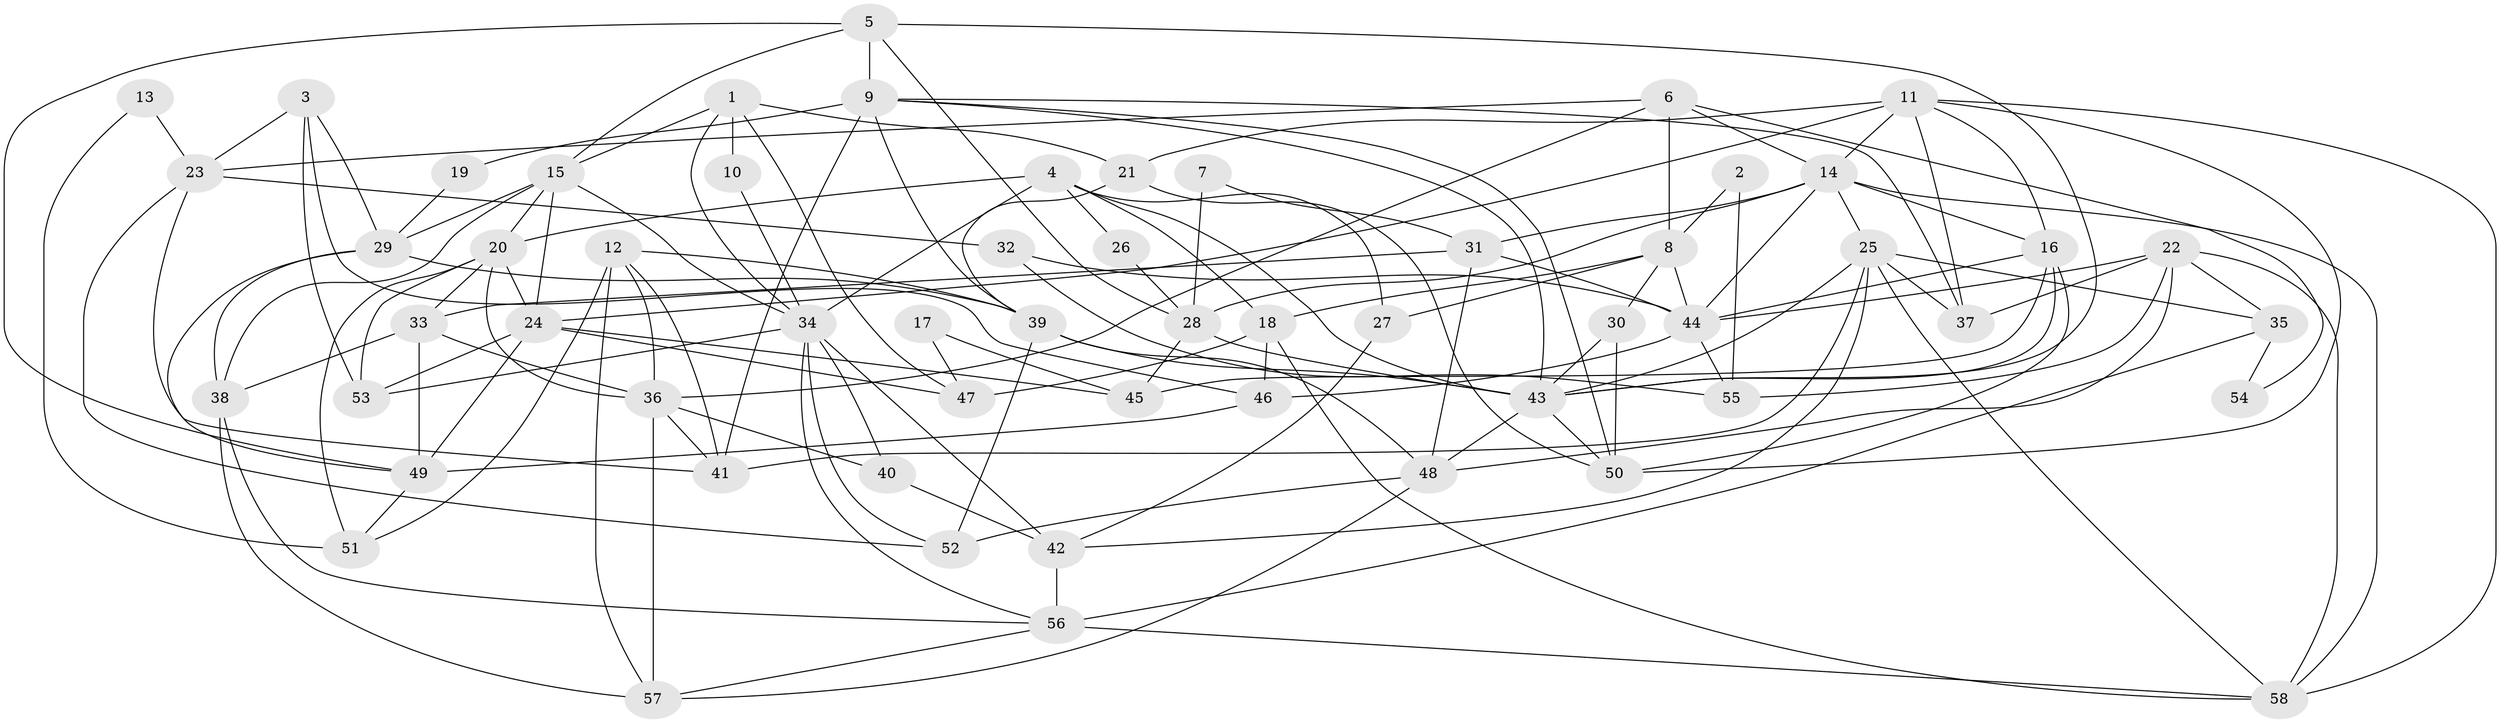 // original degree distribution, {6: 0.14583333333333334, 4: 0.25, 3: 0.20833333333333334, 8: 0.010416666666666666, 2: 0.19791666666666666, 5: 0.14583333333333334, 7: 0.041666666666666664}
// Generated by graph-tools (version 1.1) at 2025/37/03/04/25 23:37:10]
// undirected, 58 vertices, 145 edges
graph export_dot {
  node [color=gray90,style=filled];
  1;
  2;
  3;
  4;
  5;
  6;
  7;
  8;
  9;
  10;
  11;
  12;
  13;
  14;
  15;
  16;
  17;
  18;
  19;
  20;
  21;
  22;
  23;
  24;
  25;
  26;
  27;
  28;
  29;
  30;
  31;
  32;
  33;
  34;
  35;
  36;
  37;
  38;
  39;
  40;
  41;
  42;
  43;
  44;
  45;
  46;
  47;
  48;
  49;
  50;
  51;
  52;
  53;
  54;
  55;
  56;
  57;
  58;
  1 -- 10 [weight=1.0];
  1 -- 15 [weight=1.0];
  1 -- 21 [weight=1.0];
  1 -- 34 [weight=1.0];
  1 -- 47 [weight=1.0];
  2 -- 8 [weight=1.0];
  2 -- 55 [weight=1.0];
  3 -- 23 [weight=1.0];
  3 -- 29 [weight=1.0];
  3 -- 46 [weight=1.0];
  3 -- 53 [weight=1.0];
  4 -- 18 [weight=1.0];
  4 -- 20 [weight=2.0];
  4 -- 26 [weight=1.0];
  4 -- 27 [weight=1.0];
  4 -- 34 [weight=1.0];
  4 -- 43 [weight=1.0];
  5 -- 9 [weight=1.0];
  5 -- 15 [weight=1.0];
  5 -- 28 [weight=1.0];
  5 -- 43 [weight=1.0];
  5 -- 49 [weight=1.0];
  6 -- 8 [weight=1.0];
  6 -- 14 [weight=1.0];
  6 -- 23 [weight=1.0];
  6 -- 36 [weight=1.0];
  6 -- 54 [weight=1.0];
  7 -- 28 [weight=1.0];
  7 -- 31 [weight=1.0];
  8 -- 18 [weight=1.0];
  8 -- 27 [weight=1.0];
  8 -- 30 [weight=1.0];
  8 -- 44 [weight=1.0];
  9 -- 19 [weight=1.0];
  9 -- 37 [weight=1.0];
  9 -- 39 [weight=1.0];
  9 -- 41 [weight=2.0];
  9 -- 43 [weight=1.0];
  9 -- 50 [weight=1.0];
  10 -- 34 [weight=1.0];
  11 -- 14 [weight=1.0];
  11 -- 16 [weight=1.0];
  11 -- 21 [weight=1.0];
  11 -- 24 [weight=2.0];
  11 -- 37 [weight=1.0];
  11 -- 50 [weight=1.0];
  11 -- 58 [weight=1.0];
  12 -- 36 [weight=1.0];
  12 -- 39 [weight=2.0];
  12 -- 41 [weight=1.0];
  12 -- 51 [weight=1.0];
  12 -- 57 [weight=1.0];
  13 -- 23 [weight=1.0];
  13 -- 51 [weight=1.0];
  14 -- 16 [weight=1.0];
  14 -- 25 [weight=1.0];
  14 -- 28 [weight=1.0];
  14 -- 31 [weight=1.0];
  14 -- 44 [weight=1.0];
  14 -- 58 [weight=1.0];
  15 -- 20 [weight=1.0];
  15 -- 24 [weight=1.0];
  15 -- 29 [weight=1.0];
  15 -- 34 [weight=1.0];
  15 -- 38 [weight=1.0];
  16 -- 43 [weight=1.0];
  16 -- 44 [weight=1.0];
  16 -- 45 [weight=1.0];
  16 -- 50 [weight=1.0];
  17 -- 45 [weight=1.0];
  17 -- 47 [weight=1.0];
  18 -- 46 [weight=2.0];
  18 -- 47 [weight=1.0];
  18 -- 58 [weight=1.0];
  19 -- 29 [weight=1.0];
  20 -- 24 [weight=1.0];
  20 -- 33 [weight=1.0];
  20 -- 36 [weight=1.0];
  20 -- 51 [weight=1.0];
  20 -- 53 [weight=1.0];
  21 -- 39 [weight=1.0];
  21 -- 50 [weight=1.0];
  22 -- 35 [weight=1.0];
  22 -- 37 [weight=1.0];
  22 -- 44 [weight=1.0];
  22 -- 48 [weight=1.0];
  22 -- 55 [weight=1.0];
  22 -- 58 [weight=1.0];
  23 -- 32 [weight=1.0];
  23 -- 41 [weight=1.0];
  23 -- 52 [weight=1.0];
  24 -- 45 [weight=1.0];
  24 -- 47 [weight=1.0];
  24 -- 49 [weight=1.0];
  24 -- 53 [weight=1.0];
  25 -- 35 [weight=1.0];
  25 -- 37 [weight=1.0];
  25 -- 41 [weight=1.0];
  25 -- 42 [weight=1.0];
  25 -- 43 [weight=1.0];
  25 -- 58 [weight=1.0];
  26 -- 28 [weight=1.0];
  27 -- 42 [weight=1.0];
  28 -- 43 [weight=1.0];
  28 -- 45 [weight=1.0];
  29 -- 38 [weight=1.0];
  29 -- 39 [weight=1.0];
  29 -- 49 [weight=1.0];
  30 -- 43 [weight=1.0];
  30 -- 50 [weight=1.0];
  31 -- 33 [weight=1.0];
  31 -- 44 [weight=1.0];
  31 -- 48 [weight=1.0];
  32 -- 44 [weight=1.0];
  32 -- 55 [weight=1.0];
  33 -- 36 [weight=1.0];
  33 -- 38 [weight=1.0];
  33 -- 49 [weight=2.0];
  34 -- 40 [weight=2.0];
  34 -- 42 [weight=1.0];
  34 -- 52 [weight=1.0];
  34 -- 53 [weight=1.0];
  34 -- 56 [weight=1.0];
  35 -- 54 [weight=1.0];
  35 -- 56 [weight=2.0];
  36 -- 40 [weight=1.0];
  36 -- 41 [weight=1.0];
  36 -- 57 [weight=1.0];
  38 -- 56 [weight=1.0];
  38 -- 57 [weight=1.0];
  39 -- 43 [weight=1.0];
  39 -- 48 [weight=1.0];
  39 -- 52 [weight=1.0];
  40 -- 42 [weight=1.0];
  42 -- 56 [weight=1.0];
  43 -- 48 [weight=1.0];
  43 -- 50 [weight=1.0];
  44 -- 46 [weight=1.0];
  44 -- 55 [weight=1.0];
  46 -- 49 [weight=1.0];
  48 -- 52 [weight=1.0];
  48 -- 57 [weight=1.0];
  49 -- 51 [weight=1.0];
  56 -- 57 [weight=1.0];
  56 -- 58 [weight=1.0];
}
